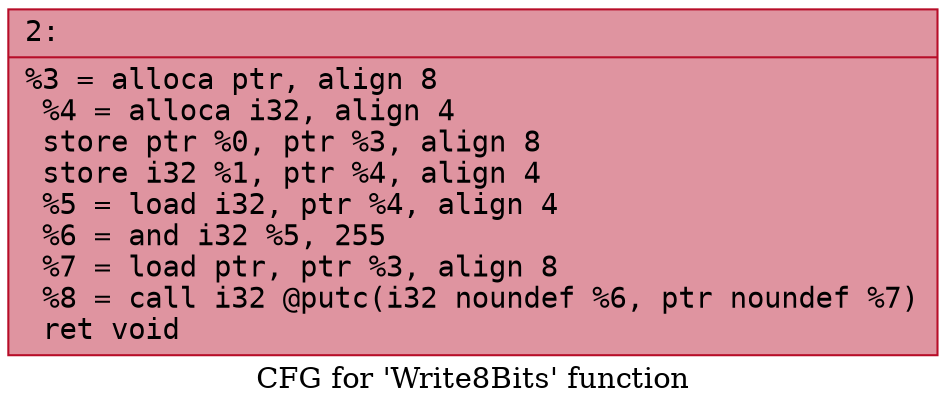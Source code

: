 digraph "CFG for 'Write8Bits' function" {
	label="CFG for 'Write8Bits' function";

	Node0x600003e0a670 [shape=record,color="#b70d28ff", style=filled, fillcolor="#b70d2870" fontname="Courier",label="{2:\l|  %3 = alloca ptr, align 8\l  %4 = alloca i32, align 4\l  store ptr %0, ptr %3, align 8\l  store i32 %1, ptr %4, align 4\l  %5 = load i32, ptr %4, align 4\l  %6 = and i32 %5, 255\l  %7 = load ptr, ptr %3, align 8\l  %8 = call i32 @putc(i32 noundef %6, ptr noundef %7)\l  ret void\l}"];
}
